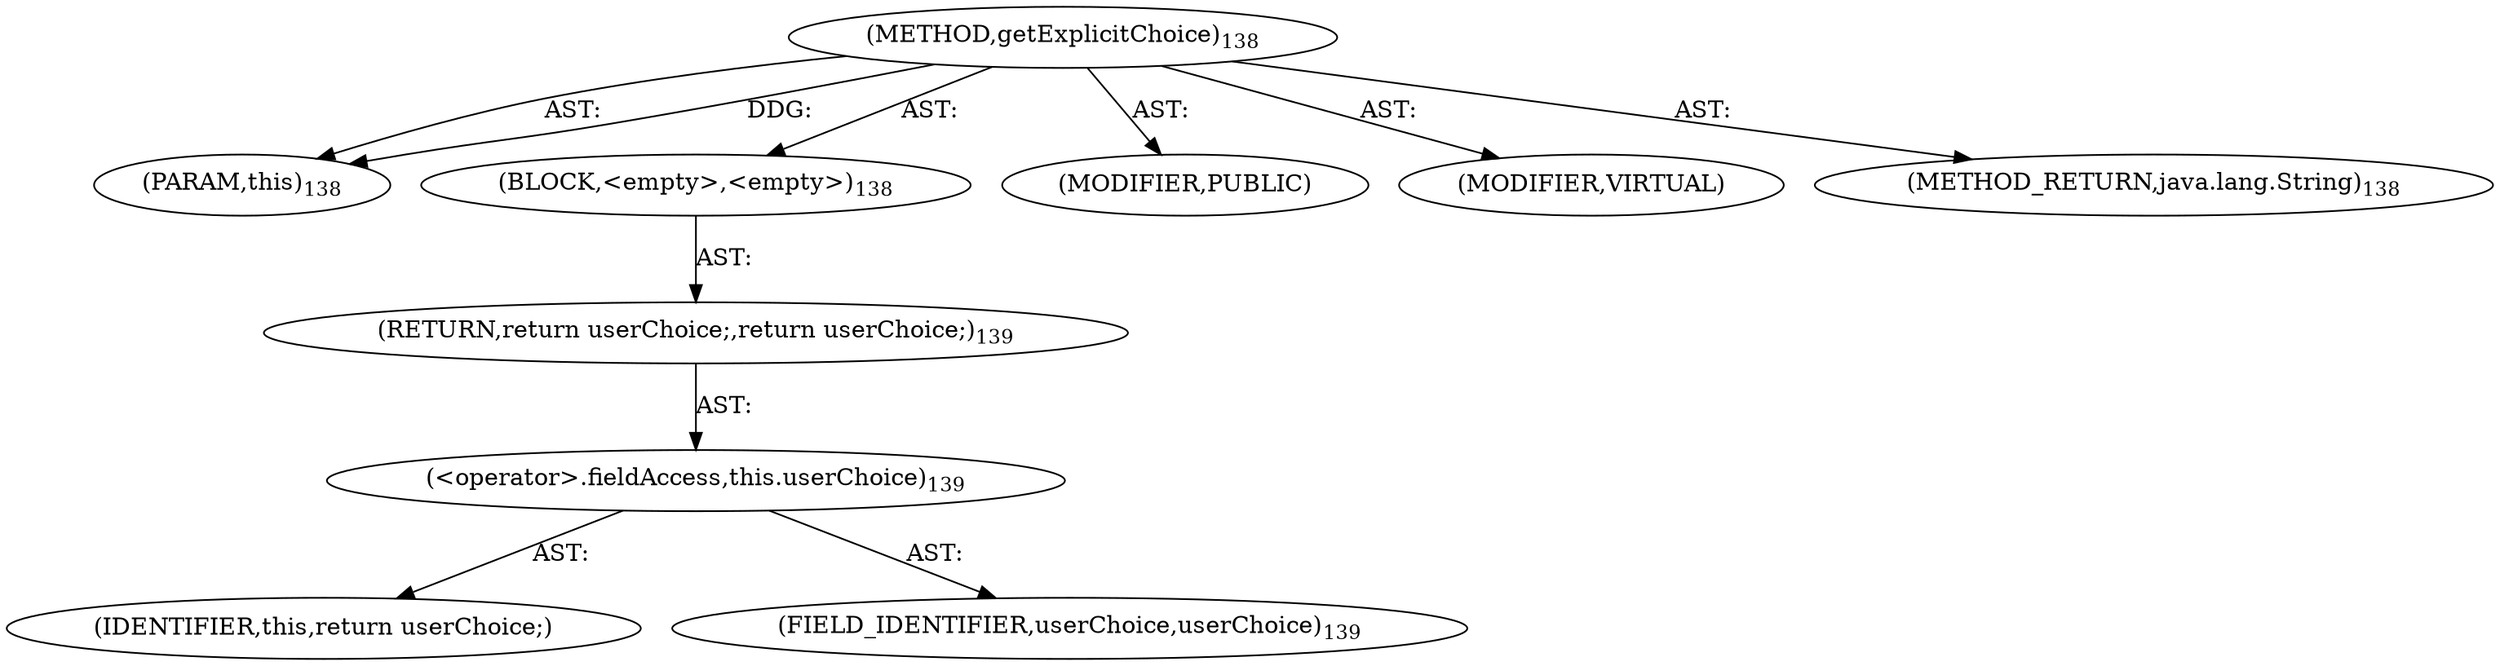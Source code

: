 digraph "getExplicitChoice" {  
"111669149701" [label = <(METHOD,getExplicitChoice)<SUB>138</SUB>> ]
"115964117003" [label = <(PARAM,this)<SUB>138</SUB>> ]
"25769803781" [label = <(BLOCK,&lt;empty&gt;,&lt;empty&gt;)<SUB>138</SUB>> ]
"146028888065" [label = <(RETURN,return userChoice;,return userChoice;)<SUB>139</SUB>> ]
"30064771095" [label = <(&lt;operator&gt;.fieldAccess,this.userChoice)<SUB>139</SUB>> ]
"68719476754" [label = <(IDENTIFIER,this,return userChoice;)> ]
"55834574859" [label = <(FIELD_IDENTIFIER,userChoice,userChoice)<SUB>139</SUB>> ]
"133143986190" [label = <(MODIFIER,PUBLIC)> ]
"133143986191" [label = <(MODIFIER,VIRTUAL)> ]
"128849018885" [label = <(METHOD_RETURN,java.lang.String)<SUB>138</SUB>> ]
  "111669149701" -> "115964117003"  [ label = "AST: "] 
  "111669149701" -> "25769803781"  [ label = "AST: "] 
  "111669149701" -> "133143986190"  [ label = "AST: "] 
  "111669149701" -> "133143986191"  [ label = "AST: "] 
  "111669149701" -> "128849018885"  [ label = "AST: "] 
  "25769803781" -> "146028888065"  [ label = "AST: "] 
  "146028888065" -> "30064771095"  [ label = "AST: "] 
  "30064771095" -> "68719476754"  [ label = "AST: "] 
  "30064771095" -> "55834574859"  [ label = "AST: "] 
  "111669149701" -> "115964117003"  [ label = "DDG: "] 
}
